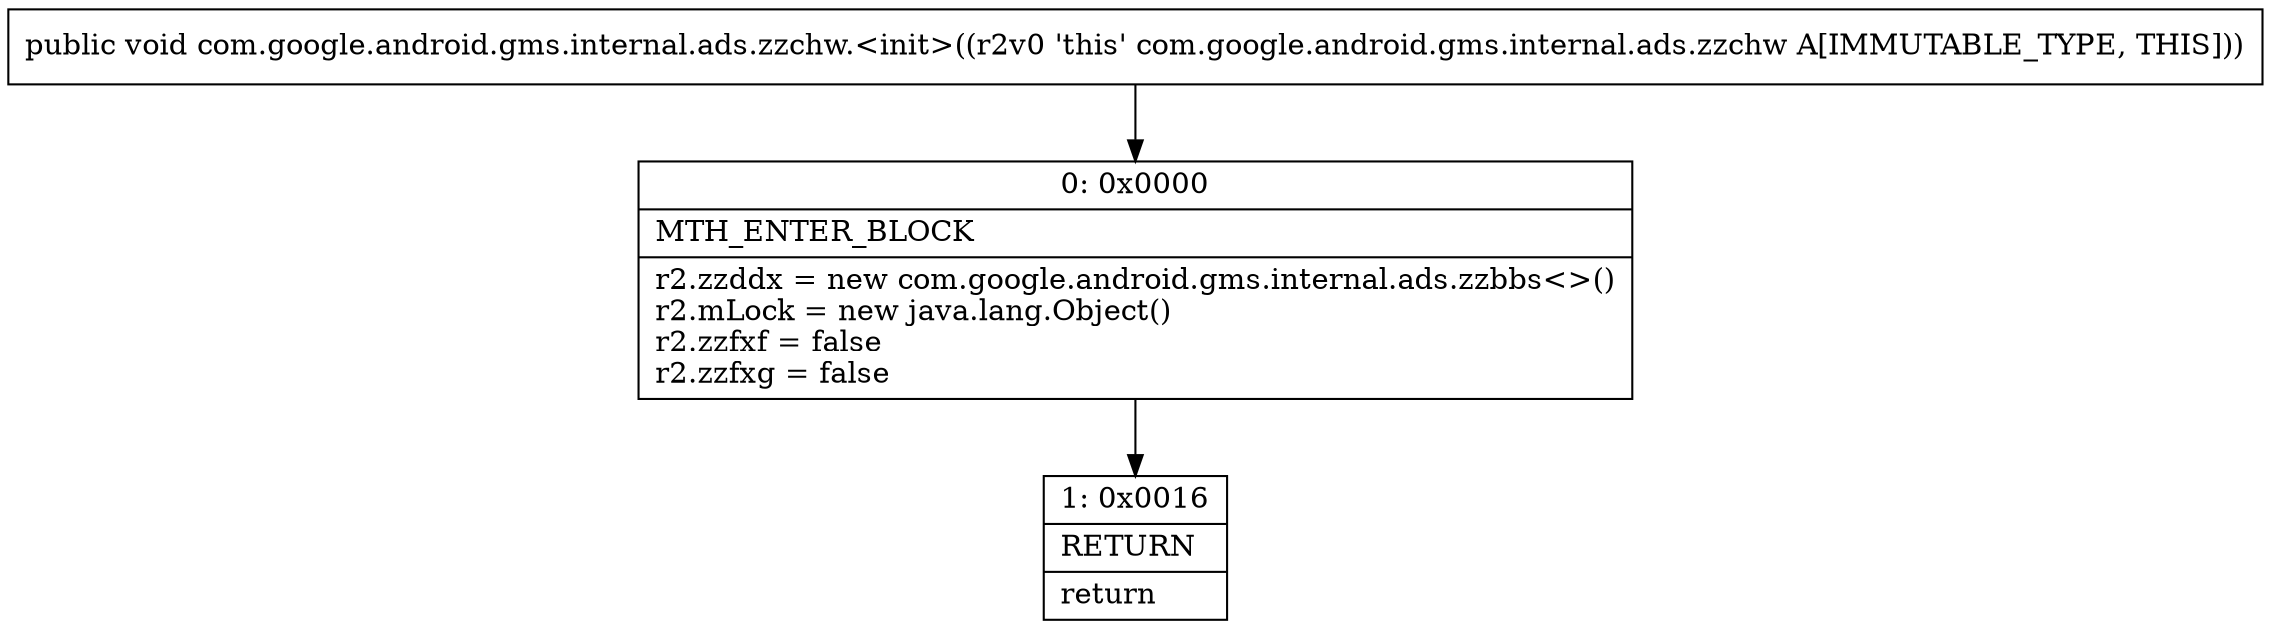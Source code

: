 digraph "CFG forcom.google.android.gms.internal.ads.zzchw.\<init\>()V" {
Node_0 [shape=record,label="{0\:\ 0x0000|MTH_ENTER_BLOCK\l|r2.zzddx = new com.google.android.gms.internal.ads.zzbbs\<\>()\lr2.mLock = new java.lang.Object()\lr2.zzfxf = false\lr2.zzfxg = false\l}"];
Node_1 [shape=record,label="{1\:\ 0x0016|RETURN\l|return\l}"];
MethodNode[shape=record,label="{public void com.google.android.gms.internal.ads.zzchw.\<init\>((r2v0 'this' com.google.android.gms.internal.ads.zzchw A[IMMUTABLE_TYPE, THIS])) }"];
MethodNode -> Node_0;
Node_0 -> Node_1;
}

